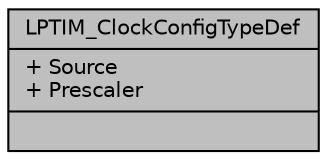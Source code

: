 digraph "LPTIM_ClockConfigTypeDef"
{
  edge [fontname="Helvetica",fontsize="10",labelfontname="Helvetica",labelfontsize="10"];
  node [fontname="Helvetica",fontsize="10",shape=record];
  Node1 [label="{LPTIM_ClockConfigTypeDef\n|+ Source\l+ Prescaler\l|}",height=0.2,width=0.4,color="black", fillcolor="grey75", style="filled", fontcolor="black"];
}
